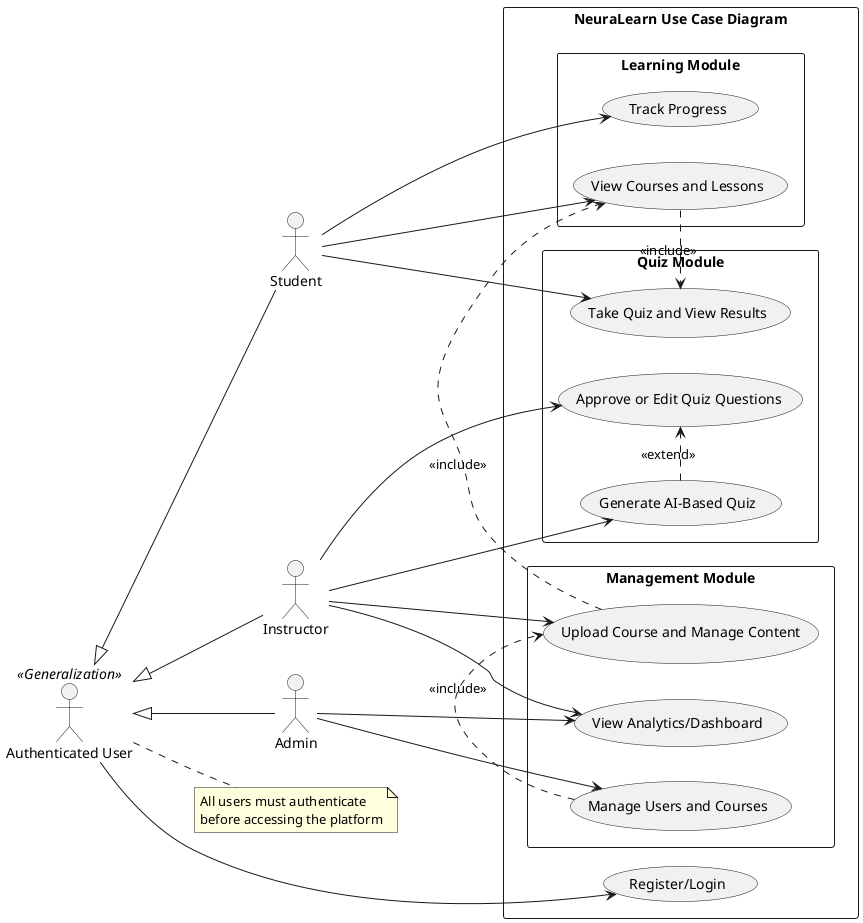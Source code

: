 @startuml
left to right direction
skinparam packageStyle rectangle

actor Student
actor Instructor
actor Admin

actor "Authenticated User" as AuthUser <<Generalization>>
AuthUser <|-- Student
AuthUser <|-- Instructor
AuthUser <|-- Admin

rectangle "NeuraLearn Use Case Diagram" {
  usecase "Register/Login" as UC1
  
  package "Learning Module" {
    usecase "View Courses and Lessons" as UC2
    usecase "Track Progress" as UC4
  }
  
  package "Quiz Module" {
    usecase "Take Quiz and View Results" as UC3
    usecase "Generate AI-Based Quiz" as UC6
    usecase "Approve or Edit Quiz Questions" as UC7
  }
  
  package "Management Module" {
    usecase "Upload Course and Manage Content" as UC5
    usecase "Manage Users and Courses" as UC8
    usecase "View Analytics/Dashboard" as UC9
  }
}

' All authenticated users can register/login
AuthUser --> UC1

' Student-specific use cases
Student --> UC2
Student --> UC3
Student --> UC4

' Instructor-specific use cases
Instructor --> UC5
Instructor --> UC6
Instructor --> UC7
Instructor --> UC9

' Admin-specific use cases
Admin --> UC8
Admin --> UC9

' Use case relationships
UC2 .> UC3 : <<include>>
UC5 .> UC2 : <<include>>
UC6 .> UC7 : <<extend>>
UC8 .> UC5 : <<include>>

note right of AuthUser
  All users must authenticate
  before accessing the platform
end note

@enduml
